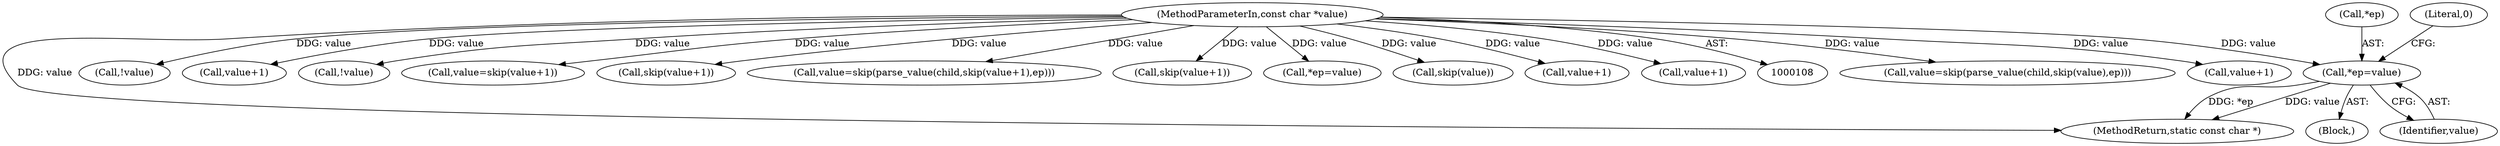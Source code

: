 digraph "0_iperf_91f2fa59e8ed80dfbf400add0164ee0e508e412a_35@pointer" {
"1000120" [label="(Call,*ep=value)"];
"1000110" [label="(MethodParameterIn,const char *value)"];
"1000121" [label="(Call,*ep)"];
"1000160" [label="(Call,value=skip(parse_value(child,skip(value),ep)))"];
"1000206" [label="(Call,value+1)"];
"1000110" [label="(MethodParameterIn,const char *value)"];
"1000230" [label="(MethodReturn,static const char *)"];
"1000211" [label="(Call,!value)"];
"1000221" [label="(Call,value+1)"];
"1000169" [label="(Call,!value)"];
"1000131" [label="(Call,value=skip(value+1))"];
"1000205" [label="(Call,skip(value+1))"];
"1000200" [label="(Call,value=skip(parse_value(child,skip(value+1),ep)))"];
"1000133" [label="(Call,skip(value+1))"];
"1000119" [label="(Block,)"];
"1000120" [label="(Call,*ep=value)"];
"1000224" [label="(Call,*ep=value)"];
"1000123" [label="(Identifier,value)"];
"1000165" [label="(Call,skip(value))"];
"1000143" [label="(Call,value+1)"];
"1000125" [label="(Literal,0)"];
"1000134" [label="(Call,value+1)"];
"1000120" -> "1000119"  [label="AST: "];
"1000120" -> "1000123"  [label="CFG: "];
"1000121" -> "1000120"  [label="AST: "];
"1000123" -> "1000120"  [label="AST: "];
"1000125" -> "1000120"  [label="CFG: "];
"1000120" -> "1000230"  [label="DDG: value"];
"1000120" -> "1000230"  [label="DDG: *ep"];
"1000110" -> "1000120"  [label="DDG: value"];
"1000110" -> "1000108"  [label="AST: "];
"1000110" -> "1000230"  [label="DDG: value"];
"1000110" -> "1000131"  [label="DDG: value"];
"1000110" -> "1000133"  [label="DDG: value"];
"1000110" -> "1000134"  [label="DDG: value"];
"1000110" -> "1000143"  [label="DDG: value"];
"1000110" -> "1000160"  [label="DDG: value"];
"1000110" -> "1000165"  [label="DDG: value"];
"1000110" -> "1000169"  [label="DDG: value"];
"1000110" -> "1000200"  [label="DDG: value"];
"1000110" -> "1000205"  [label="DDG: value"];
"1000110" -> "1000206"  [label="DDG: value"];
"1000110" -> "1000211"  [label="DDG: value"];
"1000110" -> "1000221"  [label="DDG: value"];
"1000110" -> "1000224"  [label="DDG: value"];
}
